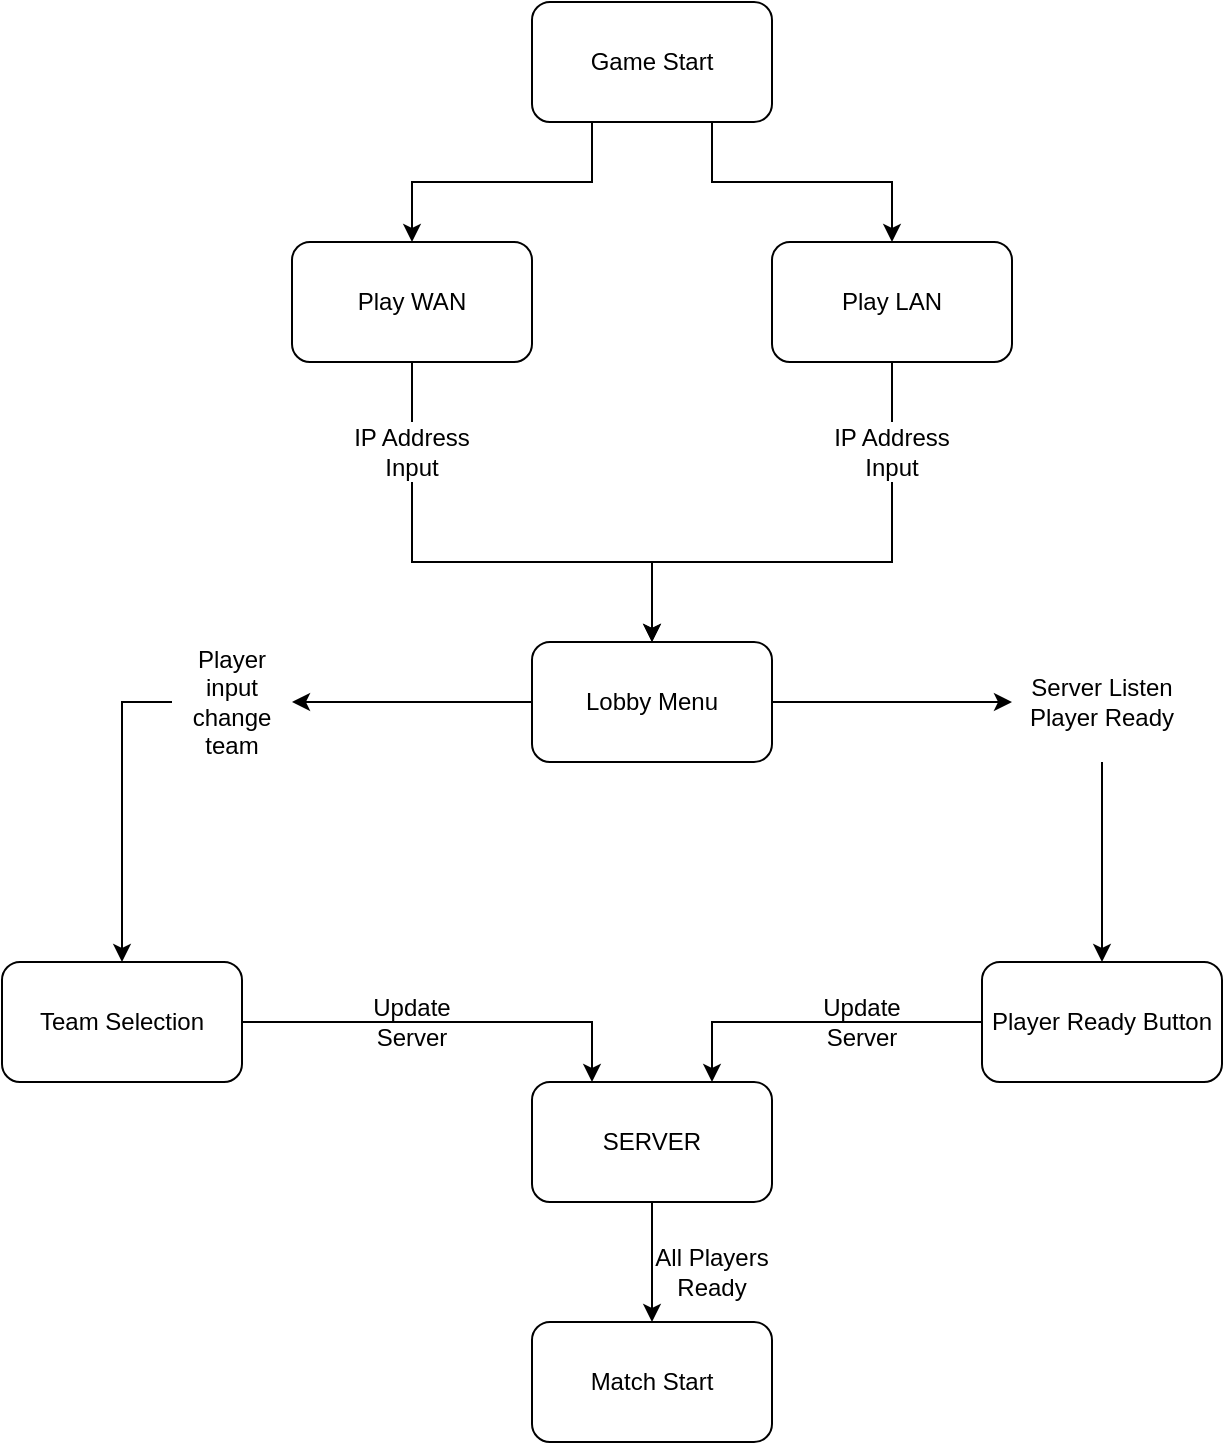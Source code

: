 <mxfile version="17.4.0" type="google"><diagram id="q5MjbyQeetCtkazFSRYw" name="Page-1"><mxGraphModel grid="1" page="1" gridSize="10" guides="1" tooltips="1" connect="1" arrows="1" fold="1" pageScale="1" pageWidth="850" pageHeight="1100" math="0" shadow="0"><root><mxCell id="0"/><mxCell id="1" parent="0"/><mxCell id="0DK9eftnpz8c8Ckr6OoO-3" style="edgeStyle=orthogonalEdgeStyle;rounded=0;orthogonalLoop=1;jettySize=auto;html=1;exitX=0.25;exitY=1;exitDx=0;exitDy=0;entryX=0.5;entryY=0;entryDx=0;entryDy=0;" edge="1" parent="1" source="0DK9eftnpz8c8Ckr6OoO-1" target="0DK9eftnpz8c8Ckr6OoO-2"><mxGeometry relative="1" as="geometry"/></mxCell><mxCell id="0DK9eftnpz8c8Ckr6OoO-5" style="edgeStyle=orthogonalEdgeStyle;rounded=0;orthogonalLoop=1;jettySize=auto;html=1;exitX=0.75;exitY=1;exitDx=0;exitDy=0;entryX=0.5;entryY=0;entryDx=0;entryDy=0;" edge="1" parent="1" source="0DK9eftnpz8c8Ckr6OoO-1" target="0DK9eftnpz8c8Ckr6OoO-4"><mxGeometry relative="1" as="geometry"/></mxCell><mxCell id="0DK9eftnpz8c8Ckr6OoO-1" value="Game Start" style="rounded=1;whiteSpace=wrap;html=1;" vertex="1" parent="1"><mxGeometry x="365" y="120" width="120" height="60" as="geometry"/></mxCell><mxCell id="0DK9eftnpz8c8Ckr6OoO-7" style="edgeStyle=orthogonalEdgeStyle;rounded=0;orthogonalLoop=1;jettySize=auto;html=1;exitX=0.5;exitY=1;exitDx=0;exitDy=0;entryX=0.5;entryY=0;entryDx=0;entryDy=0;startArrow=none;" edge="1" parent="1" source="0DK9eftnpz8c8Ckr6OoO-8" target="0DK9eftnpz8c8Ckr6OoO-6"><mxGeometry relative="1" as="geometry"/></mxCell><mxCell id="0DK9eftnpz8c8Ckr6OoO-2" value="Play WAN" style="rounded=1;whiteSpace=wrap;html=1;" vertex="1" parent="1"><mxGeometry x="245" y="240" width="120" height="60" as="geometry"/></mxCell><mxCell id="0DK9eftnpz8c8Ckr6OoO-11" style="edgeStyle=orthogonalEdgeStyle;rounded=0;orthogonalLoop=1;jettySize=auto;html=1;exitX=0.5;exitY=1;exitDx=0;exitDy=0;entryX=0.5;entryY=0;entryDx=0;entryDy=0;startArrow=none;" edge="1" parent="1" source="0DK9eftnpz8c8Ckr6OoO-12" target="0DK9eftnpz8c8Ckr6OoO-6"><mxGeometry relative="1" as="geometry"><Array as="points"><mxPoint x="545" y="400"/><mxPoint x="425" y="400"/></Array></mxGeometry></mxCell><mxCell id="0DK9eftnpz8c8Ckr6OoO-4" value="Play LAN" style="rounded=1;whiteSpace=wrap;html=1;" vertex="1" parent="1"><mxGeometry x="485" y="240" width="120" height="60" as="geometry"/></mxCell><mxCell id="0DK9eftnpz8c8Ckr6OoO-17" style="edgeStyle=orthogonalEdgeStyle;rounded=0;orthogonalLoop=1;jettySize=auto;html=1;exitX=0;exitY=0.5;exitDx=0;exitDy=0;entryX=0.5;entryY=0;entryDx=0;entryDy=0;startArrow=none;" edge="1" parent="1" source="0DK9eftnpz8c8Ckr6OoO-18" target="0DK9eftnpz8c8Ckr6OoO-16"><mxGeometry relative="1" as="geometry"/></mxCell><mxCell id="0DK9eftnpz8c8Ckr6OoO-21" style="edgeStyle=orthogonalEdgeStyle;rounded=0;orthogonalLoop=1;jettySize=auto;html=1;exitX=0;exitY=0.5;exitDx=0;exitDy=0;entryX=1;entryY=0.5;entryDx=0;entryDy=0;" edge="1" parent="1" source="0DK9eftnpz8c8Ckr6OoO-6" target="0DK9eftnpz8c8Ckr6OoO-18"><mxGeometry relative="1" as="geometry"/></mxCell><mxCell id="0DK9eftnpz8c8Ckr6OoO-23" style="edgeStyle=orthogonalEdgeStyle;rounded=0;orthogonalLoop=1;jettySize=auto;html=1;exitX=1;exitY=0.5;exitDx=0;exitDy=0;entryX=0;entryY=0.5;entryDx=0;entryDy=0;" edge="1" parent="1" source="0DK9eftnpz8c8Ckr6OoO-6" target="0DK9eftnpz8c8Ckr6OoO-15"><mxGeometry relative="1" as="geometry"/></mxCell><mxCell id="0DK9eftnpz8c8Ckr6OoO-6" value="Lobby Menu" style="rounded=1;whiteSpace=wrap;html=1;" vertex="1" parent="1"><mxGeometry x="365" y="440" width="120" height="60" as="geometry"/></mxCell><mxCell id="0DK9eftnpz8c8Ckr6OoO-8" value="IP Address Input" style="text;html=1;strokeColor=none;fillColor=none;align=center;verticalAlign=middle;whiteSpace=wrap;rounded=0;" vertex="1" parent="1"><mxGeometry x="275" y="330" width="60" height="30" as="geometry"/></mxCell><mxCell id="0DK9eftnpz8c8Ckr6OoO-9" value="" style="edgeStyle=orthogonalEdgeStyle;rounded=0;orthogonalLoop=1;jettySize=auto;html=1;exitX=0.5;exitY=1;exitDx=0;exitDy=0;entryX=0.5;entryY=0;entryDx=0;entryDy=0;endArrow=none;" edge="1" parent="1" source="0DK9eftnpz8c8Ckr6OoO-2" target="0DK9eftnpz8c8Ckr6OoO-8"><mxGeometry relative="1" as="geometry"><mxPoint x="305" y="300" as="sourcePoint"/><mxPoint x="305" y="360" as="targetPoint"/></mxGeometry></mxCell><mxCell id="0DK9eftnpz8c8Ckr6OoO-12" value="IP Address Input" style="text;html=1;strokeColor=none;fillColor=none;align=center;verticalAlign=middle;whiteSpace=wrap;rounded=0;" vertex="1" parent="1"><mxGeometry x="515" y="330" width="60" height="30" as="geometry"/></mxCell><mxCell id="0DK9eftnpz8c8Ckr6OoO-13" value="" style="edgeStyle=orthogonalEdgeStyle;rounded=0;orthogonalLoop=1;jettySize=auto;html=1;exitX=0.5;exitY=1;exitDx=0;exitDy=0;entryX=0.5;entryY=0;entryDx=0;entryDy=0;endArrow=none;" edge="1" parent="1" source="0DK9eftnpz8c8Ckr6OoO-4" target="0DK9eftnpz8c8Ckr6OoO-12"><mxGeometry relative="1" as="geometry"><mxPoint x="545" y="300" as="sourcePoint"/><mxPoint x="425" y="440" as="targetPoint"/><Array as="points"/></mxGeometry></mxCell><mxCell id="0DK9eftnpz8c8Ckr6OoO-14" value="Match Start" style="rounded=1;whiteSpace=wrap;html=1;" vertex="1" parent="1"><mxGeometry x="365" y="780" width="120" height="60" as="geometry"/></mxCell><mxCell id="0DK9eftnpz8c8Ckr6OoO-25" style="edgeStyle=orthogonalEdgeStyle;rounded=0;orthogonalLoop=1;jettySize=auto;html=1;exitX=0.5;exitY=1;exitDx=0;exitDy=0;entryX=0.5;entryY=0;entryDx=0;entryDy=0;" edge="1" parent="1" source="0DK9eftnpz8c8Ckr6OoO-15" target="0DK9eftnpz8c8Ckr6OoO-24"><mxGeometry relative="1" as="geometry"/></mxCell><mxCell id="0DK9eftnpz8c8Ckr6OoO-15" value="Server Listen Player Ready" style="text;html=1;strokeColor=none;fillColor=none;align=center;verticalAlign=middle;whiteSpace=wrap;rounded=0;" vertex="1" parent="1"><mxGeometry x="605" y="440" width="90" height="60" as="geometry"/></mxCell><mxCell id="0DK9eftnpz8c8Ckr6OoO-26" style="edgeStyle=orthogonalEdgeStyle;rounded=0;orthogonalLoop=1;jettySize=auto;html=1;exitX=1;exitY=0.5;exitDx=0;exitDy=0;entryX=0.25;entryY=0;entryDx=0;entryDy=0;" edge="1" parent="1" source="0DK9eftnpz8c8Ckr6OoO-16" target="0DK9eftnpz8c8Ckr6OoO-22"><mxGeometry relative="1" as="geometry"/></mxCell><mxCell id="0DK9eftnpz8c8Ckr6OoO-16" value="Team Selection" style="rounded=1;whiteSpace=wrap;html=1;" vertex="1" parent="1"><mxGeometry x="100" y="600" width="120" height="60" as="geometry"/></mxCell><mxCell id="0DK9eftnpz8c8Ckr6OoO-18" value="Player input change team" style="text;html=1;strokeColor=none;fillColor=none;align=center;verticalAlign=middle;whiteSpace=wrap;rounded=0;" vertex="1" parent="1"><mxGeometry x="185" y="455" width="60" height="30" as="geometry"/></mxCell><mxCell id="0DK9eftnpz8c8Ckr6OoO-30" style="edgeStyle=orthogonalEdgeStyle;rounded=0;orthogonalLoop=1;jettySize=auto;html=1;exitX=0.5;exitY=1;exitDx=0;exitDy=0;" edge="1" parent="1" source="0DK9eftnpz8c8Ckr6OoO-22" target="0DK9eftnpz8c8Ckr6OoO-14"><mxGeometry relative="1" as="geometry"/></mxCell><mxCell id="0DK9eftnpz8c8Ckr6OoO-22" value="SERVER" style="rounded=1;whiteSpace=wrap;html=1;" vertex="1" parent="1"><mxGeometry x="365" y="660" width="120" height="60" as="geometry"/></mxCell><mxCell id="0DK9eftnpz8c8Ckr6OoO-29" style="edgeStyle=orthogonalEdgeStyle;rounded=0;orthogonalLoop=1;jettySize=auto;html=1;exitX=0;exitY=0.5;exitDx=0;exitDy=0;entryX=0.75;entryY=0;entryDx=0;entryDy=0;" edge="1" parent="1" source="0DK9eftnpz8c8Ckr6OoO-24" target="0DK9eftnpz8c8Ckr6OoO-22"><mxGeometry relative="1" as="geometry"/></mxCell><mxCell id="0DK9eftnpz8c8Ckr6OoO-24" value="Player Ready Button" style="rounded=1;whiteSpace=wrap;html=1;" vertex="1" parent="1"><mxGeometry x="590" y="600" width="120" height="60" as="geometry"/></mxCell><mxCell id="0DK9eftnpz8c8Ckr6OoO-27" value="Update Server" style="text;html=1;strokeColor=none;fillColor=none;align=center;verticalAlign=middle;whiteSpace=wrap;rounded=0;" vertex="1" parent="1"><mxGeometry x="275" y="615" width="60" height="30" as="geometry"/></mxCell><mxCell id="0DK9eftnpz8c8Ckr6OoO-28" value="Update Server" style="text;html=1;strokeColor=none;fillColor=none;align=center;verticalAlign=middle;whiteSpace=wrap;rounded=0;" vertex="1" parent="1"><mxGeometry x="500" y="615" width="60" height="30" as="geometry"/></mxCell><mxCell id="0DK9eftnpz8c8Ckr6OoO-31" value="All Players Ready" style="text;html=1;strokeColor=none;fillColor=none;align=center;verticalAlign=middle;whiteSpace=wrap;rounded=0;" vertex="1" parent="1"><mxGeometry x="425" y="740" width="60" height="30" as="geometry"/></mxCell></root></mxGraphModel></diagram></mxfile>